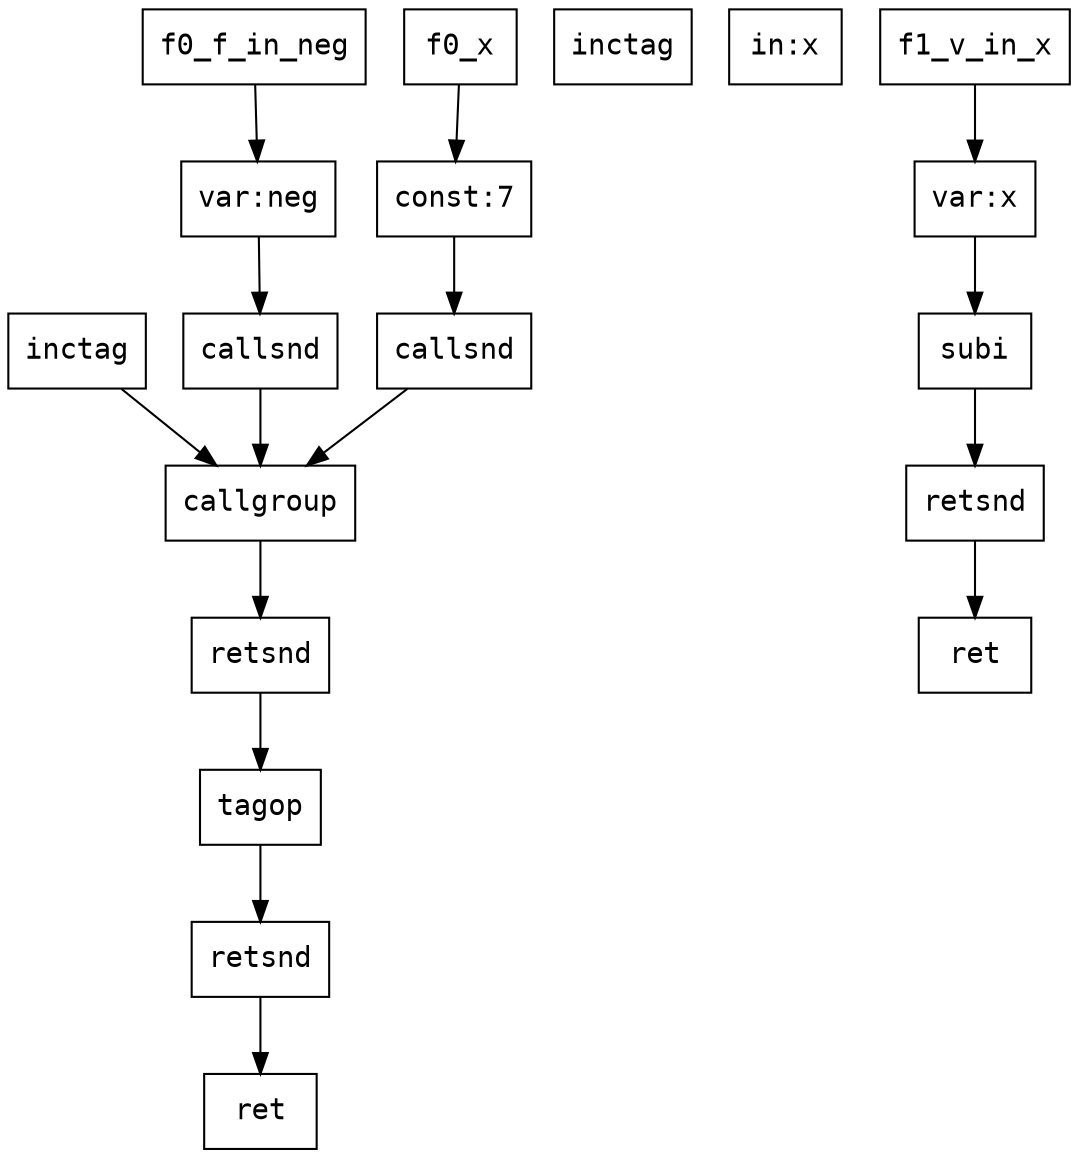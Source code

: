 digraph Dataflow {
  node [shape=record, fontname="Courier"];
  f0_inctag [label="inctag"];
  f0_inctag [label="inctag"];
  f0_f_out [label="var:neg"];
  f0_f_in_neg -> f0_f_out;
  f0_x_out [label="const:7"];
  f0_x -> f0_x_out;
  f0_cg [label="callgroup"];
  f0_inctag -> f0_cg;
  f0_cg_snd1 [label="callsnd"];
  f0_f_out -> f0_cg_snd1;
  f0_cg_snd1 -> f0_cg;
  f0_cg_snd2 [label="callsnd"];
  f0_x_out -> f0_cg_snd2;
  f0_cg_snd2 -> f0_cg;
  f0_cg_retsnd [label="retsnd"];
  f0_cg -> f0_cg_retsnd;
  f0_out [label="tagop"];
  f0_cg_retsnd -> f0_out;
  f0_retsnd [label="retsnd"];
  f0_out -> f0_retsnd;
  f0_ret [label="ret"];
  f0_retsnd -> f0_ret;
  f1_inctag [label="inctag"];
  f1_in_x [label="in:x"];
  f1_v_out [label="var:x"];
  f1_v_in_x -> f1_v_out;
  f1_out [label="subi"];
  f1_v_out -> f1_out;
  f1_retsnd [label="retsnd"];
  f1_out -> f1_retsnd;
  f1_ret [label="ret"];
  f1_retsnd -> f1_ret;
}
